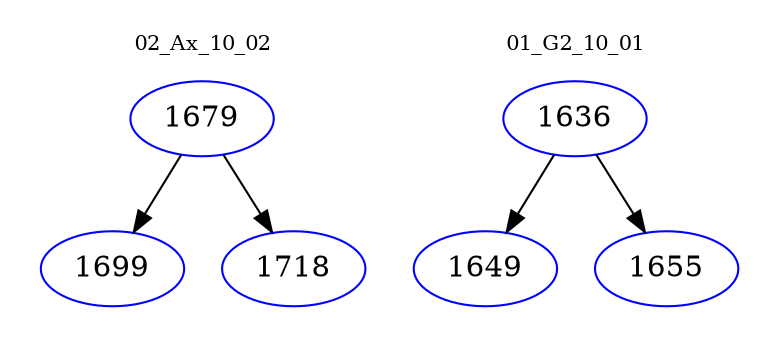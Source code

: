 digraph{
subgraph cluster_0 {
color = white
label = "02_Ax_10_02";
fontsize=10;
T0_1679 [label="1679", color="blue"]
T0_1679 -> T0_1699 [color="black"]
T0_1699 [label="1699", color="blue"]
T0_1679 -> T0_1718 [color="black"]
T0_1718 [label="1718", color="blue"]
}
subgraph cluster_1 {
color = white
label = "01_G2_10_01";
fontsize=10;
T1_1636 [label="1636", color="blue"]
T1_1636 -> T1_1649 [color="black"]
T1_1649 [label="1649", color="blue"]
T1_1636 -> T1_1655 [color="black"]
T1_1655 [label="1655", color="blue"]
}
}
